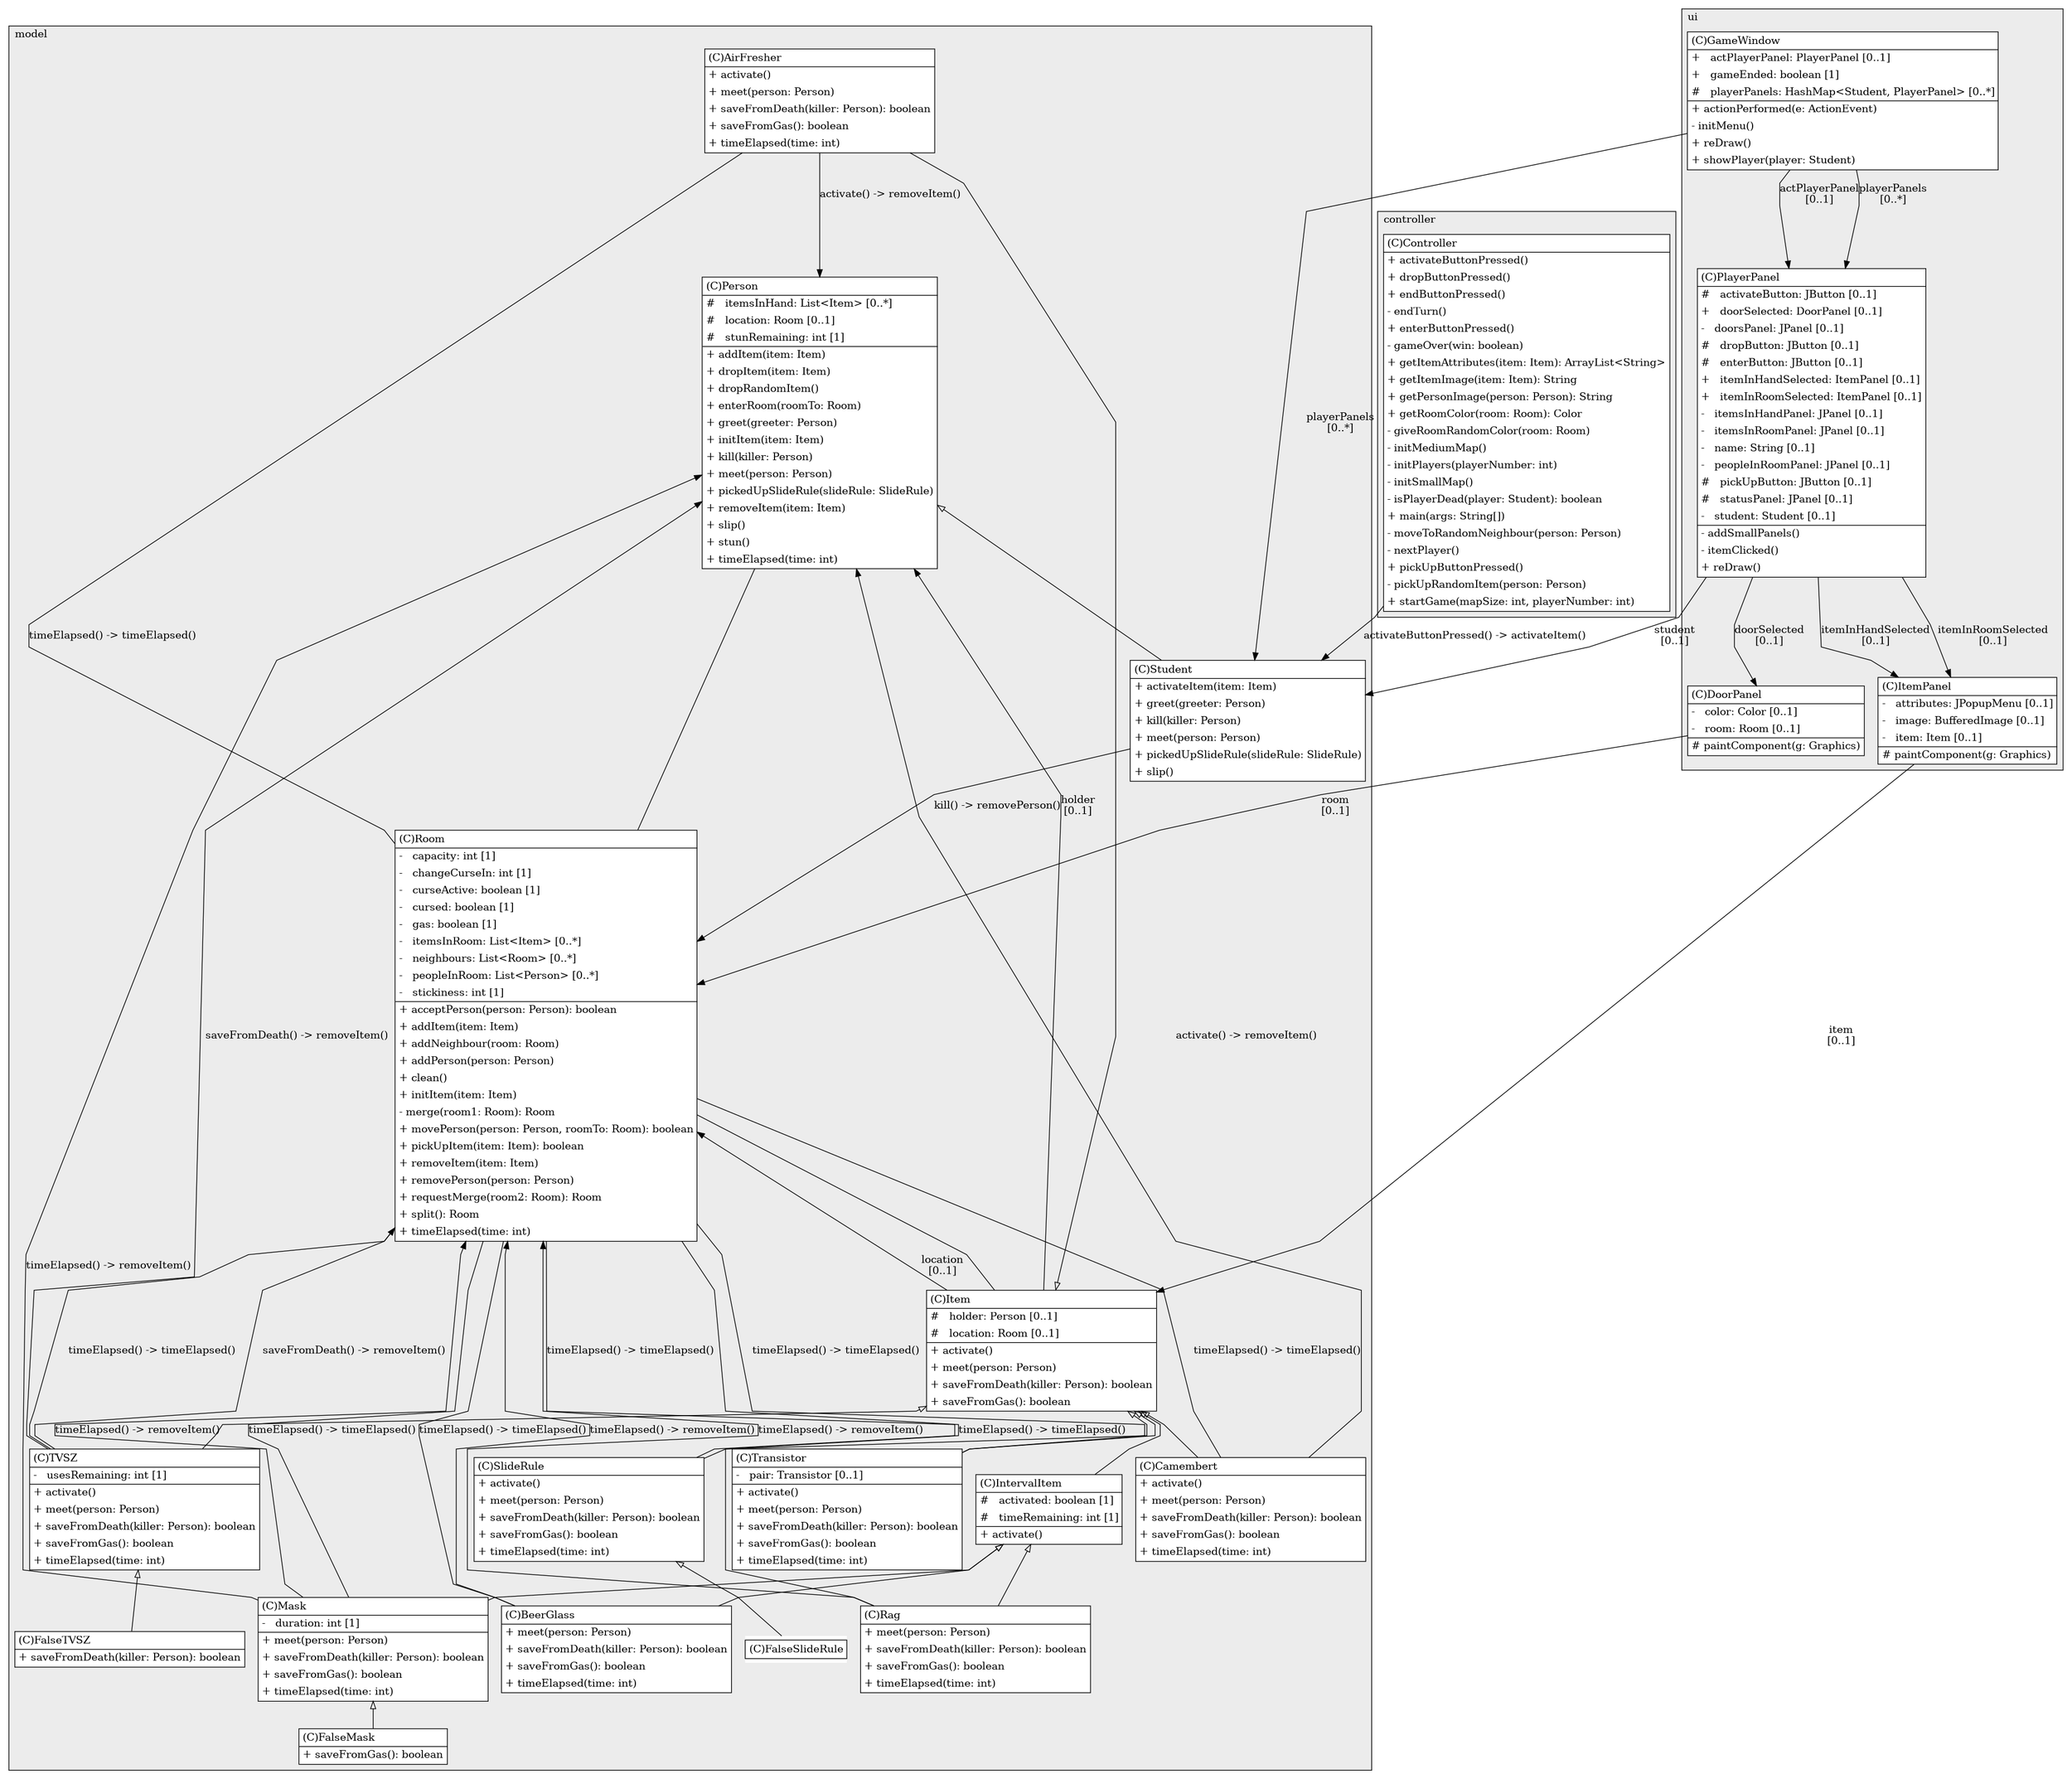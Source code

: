 @startuml

/' diagram meta data start
config=StructureConfiguration;
{
  "projectClassification": {
    "searchMode": "OpenProject", // OpenProject, AllProjects
    "includedProjects": "",
    "pathEndKeywords": "*.impl",
    "isClientPath": "",
    "isClientName": "",
    "isTestPath": "",
    "isTestName": "",
    "isMappingPath": "",
    "isMappingName": "",
    "isDataAccessPath": "",
    "isDataAccessName": "",
    "isDataStructurePath": "",
    "isDataStructureName": "",
    "isInterfaceStructuresPath": "",
    "isInterfaceStructuresName": "",
    "isEntryPointPath": "",
    "isEntryPointName": "",
    "treatFinalFieldsAsMandatory": false
  },
  "graphRestriction": {
    "classPackageExcludeFilter": "",
    "classPackageIncludeFilter": "",
    "classNameExcludeFilter": "",
    "classNameIncludeFilter": "",
    "methodNameExcludeFilter": "",
    "methodNameIncludeFilter": "",
    "removeByInheritance": "", // inheritance/annotation based filtering is done in a second step
    "removeByAnnotation": "",
    "removeByClassPackage": "", // cleanup the graph after inheritance/annotation based filtering is done
    "removeByClassName": "",
    "cutMappings": false,
    "cutEnum": true,
    "cutTests": true,
    "cutClient": true,
    "cutDataAccess": false,
    "cutInterfaceStructures": false,
    "cutDataStructures": false,
    "cutGetterAndSetter": true,
    "cutConstructors": true
  },
  "graphTraversal": {
    "forwardDepth": 6,
    "backwardDepth": 6,
    "classPackageExcludeFilter": "",
    "classPackageIncludeFilter": "",
    "classNameExcludeFilter": "",
    "classNameIncludeFilter": "",
    "methodNameExcludeFilter": "",
    "methodNameIncludeFilter": "",
    "hideMappings": false,
    "hideDataStructures": false,
    "hidePrivateMethods": true,
    "hideInterfaceCalls": true, // indirection: implementation -> interface (is hidden) -> implementation
    "onlyShowApplicationEntryPoints": false, // root node is included
    "useMethodCallsForStructureDiagram": "ForwardOnly" // ForwardOnly, BothDirections, No
  },
  "details": {
    "aggregation": "GroupByClass", // ByClass, GroupByClass, None
    "showClassGenericTypes": true,
    "showMethods": true,
    "showMethodParameterNames": true,
    "showMethodParameterTypes": true,
    "showMethodReturnType": true,
    "showPackageLevels": 2,
    "showDetailedClassStructure": true
  },
  "rootClass": "controller.Controller",
  "extensionCallbackMethod": "" // qualified.class.name#methodName - signature: public static String method(String)
}
diagram meta data end '/



digraph g {
    rankdir="TB"
    splines=polyline
    

'nodes 
subgraph cluster_104069929 { 
   	label=model
	labeljust=l
	fillcolor="#ececec"
	style=filled
   
   AirFresher104069929[
	label=<<TABLE BORDER="1" CELLBORDER="0" CELLPADDING="4" CELLSPACING="0">
<TR><TD ALIGN="LEFT" >(C)AirFresher</TD></TR>
<HR/>
<TR><TD ALIGN="LEFT" >+ activate()</TD></TR>
<TR><TD ALIGN="LEFT" >+ meet(person: Person)</TD></TR>
<TR><TD ALIGN="LEFT" >+ saveFromDeath(killer: Person): boolean</TD></TR>
<TR><TD ALIGN="LEFT" >+ saveFromGas(): boolean</TD></TR>
<TR><TD ALIGN="LEFT" >+ timeElapsed(time: int)</TD></TR>
</TABLE>>
	style=filled
	margin=0
	shape=plaintext
	fillcolor="#FFFFFF"
];

BeerGlass104069929[
	label=<<TABLE BORDER="1" CELLBORDER="0" CELLPADDING="4" CELLSPACING="0">
<TR><TD ALIGN="LEFT" >(C)BeerGlass</TD></TR>
<HR/>
<TR><TD ALIGN="LEFT" >+ meet(person: Person)</TD></TR>
<TR><TD ALIGN="LEFT" >+ saveFromDeath(killer: Person): boolean</TD></TR>
<TR><TD ALIGN="LEFT" >+ saveFromGas(): boolean</TD></TR>
<TR><TD ALIGN="LEFT" >+ timeElapsed(time: int)</TD></TR>
</TABLE>>
	style=filled
	margin=0
	shape=plaintext
	fillcolor="#FFFFFF"
];

Camembert104069929[
	label=<<TABLE BORDER="1" CELLBORDER="0" CELLPADDING="4" CELLSPACING="0">
<TR><TD ALIGN="LEFT" >(C)Camembert</TD></TR>
<HR/>
<TR><TD ALIGN="LEFT" >+ activate()</TD></TR>
<TR><TD ALIGN="LEFT" >+ meet(person: Person)</TD></TR>
<TR><TD ALIGN="LEFT" >+ saveFromDeath(killer: Person): boolean</TD></TR>
<TR><TD ALIGN="LEFT" >+ saveFromGas(): boolean</TD></TR>
<TR><TD ALIGN="LEFT" >+ timeElapsed(time: int)</TD></TR>
</TABLE>>
	style=filled
	margin=0
	shape=plaintext
	fillcolor="#FFFFFF"
];

FalseMask104069929[
	label=<<TABLE BORDER="1" CELLBORDER="0" CELLPADDING="4" CELLSPACING="0">
<TR><TD ALIGN="LEFT" >(C)FalseMask</TD></TR>
<HR/>
<TR><TD ALIGN="LEFT" >+ saveFromGas(): boolean</TD></TR>
</TABLE>>
	style=filled
	margin=0
	shape=plaintext
	fillcolor="#FFFFFF"
];

FalseSlideRule104069929[
	label=<<TABLE BORDER="1" CELLBORDER="0" CELLPADDING="4" CELLSPACING="0">
<TR><TD ALIGN="LEFT" >(C)FalseSlideRule</TD></TR>
</TABLE>>
	style=filled
	margin=0
	shape=plaintext
	fillcolor="#FFFFFF"
];

FalseTVSZ104069929[
	label=<<TABLE BORDER="1" CELLBORDER="0" CELLPADDING="4" CELLSPACING="0">
<TR><TD ALIGN="LEFT" >(C)FalseTVSZ</TD></TR>
<HR/>
<TR><TD ALIGN="LEFT" >+ saveFromDeath(killer: Person): boolean</TD></TR>
</TABLE>>
	style=filled
	margin=0
	shape=plaintext
	fillcolor="#FFFFFF"
];

IntervalItem104069929[
	label=<<TABLE BORDER="1" CELLBORDER="0" CELLPADDING="4" CELLSPACING="0">
<TR><TD ALIGN="LEFT" >(C)IntervalItem</TD></TR>
<HR/>
<TR><TD ALIGN="LEFT" >#   activated: boolean [1]</TD></TR>
<TR><TD ALIGN="LEFT" >#   timeRemaining: int [1]</TD></TR>
<HR/>
<TR><TD ALIGN="LEFT" >+ activate()</TD></TR>
</TABLE>>
	style=filled
	margin=0
	shape=plaintext
	fillcolor="#FFFFFF"
];

Item104069929[
	label=<<TABLE BORDER="1" CELLBORDER="0" CELLPADDING="4" CELLSPACING="0">
<TR><TD ALIGN="LEFT" >(C)Item</TD></TR>
<HR/>
<TR><TD ALIGN="LEFT" >#   holder: Person [0..1]</TD></TR>
<TR><TD ALIGN="LEFT" >#   location: Room [0..1]</TD></TR>
<HR/>
<TR><TD ALIGN="LEFT" >+ activate()</TD></TR>
<TR><TD ALIGN="LEFT" >+ meet(person: Person)</TD></TR>
<TR><TD ALIGN="LEFT" >+ saveFromDeath(killer: Person): boolean</TD></TR>
<TR><TD ALIGN="LEFT" >+ saveFromGas(): boolean</TD></TR>
</TABLE>>
	style=filled
	margin=0
	shape=plaintext
	fillcolor="#FFFFFF"
];

Mask104069929[
	label=<<TABLE BORDER="1" CELLBORDER="0" CELLPADDING="4" CELLSPACING="0">
<TR><TD ALIGN="LEFT" >(C)Mask</TD></TR>
<HR/>
<TR><TD ALIGN="LEFT" >-   duration: int [1]</TD></TR>
<HR/>
<TR><TD ALIGN="LEFT" >+ meet(person: Person)</TD></TR>
<TR><TD ALIGN="LEFT" >+ saveFromDeath(killer: Person): boolean</TD></TR>
<TR><TD ALIGN="LEFT" >+ saveFromGas(): boolean</TD></TR>
<TR><TD ALIGN="LEFT" >+ timeElapsed(time: int)</TD></TR>
</TABLE>>
	style=filled
	margin=0
	shape=plaintext
	fillcolor="#FFFFFF"
];

Person104069929[
	label=<<TABLE BORDER="1" CELLBORDER="0" CELLPADDING="4" CELLSPACING="0">
<TR><TD ALIGN="LEFT" >(C)Person</TD></TR>
<HR/>
<TR><TD ALIGN="LEFT" >#   itemsInHand: List&lt;Item&gt; [0..*]</TD></TR>
<TR><TD ALIGN="LEFT" >#   location: Room [0..1]</TD></TR>
<TR><TD ALIGN="LEFT" >#   stunRemaining: int [1]</TD></TR>
<HR/>
<TR><TD ALIGN="LEFT" >+ addItem(item: Item)</TD></TR>
<TR><TD ALIGN="LEFT" >+ dropItem(item: Item)</TD></TR>
<TR><TD ALIGN="LEFT" >+ dropRandomItem()</TD></TR>
<TR><TD ALIGN="LEFT" >+ enterRoom(roomTo: Room)</TD></TR>
<TR><TD ALIGN="LEFT" >+ greet(greeter: Person)</TD></TR>
<TR><TD ALIGN="LEFT" >+ initItem(item: Item)</TD></TR>
<TR><TD ALIGN="LEFT" >+ kill(killer: Person)</TD></TR>
<TR><TD ALIGN="LEFT" >+ meet(person: Person)</TD></TR>
<TR><TD ALIGN="LEFT" >+ pickedUpSlideRule(slideRule: SlideRule)</TD></TR>
<TR><TD ALIGN="LEFT" >+ removeItem(item: Item)</TD></TR>
<TR><TD ALIGN="LEFT" >+ slip()</TD></TR>
<TR><TD ALIGN="LEFT" >+ stun()</TD></TR>
<TR><TD ALIGN="LEFT" >+ timeElapsed(time: int)</TD></TR>
</TABLE>>
	style=filled
	margin=0
	shape=plaintext
	fillcolor="#FFFFFF"
];

Rag104069929[
	label=<<TABLE BORDER="1" CELLBORDER="0" CELLPADDING="4" CELLSPACING="0">
<TR><TD ALIGN="LEFT" >(C)Rag</TD></TR>
<HR/>
<TR><TD ALIGN="LEFT" >+ meet(person: Person)</TD></TR>
<TR><TD ALIGN="LEFT" >+ saveFromDeath(killer: Person): boolean</TD></TR>
<TR><TD ALIGN="LEFT" >+ saveFromGas(): boolean</TD></TR>
<TR><TD ALIGN="LEFT" >+ timeElapsed(time: int)</TD></TR>
</TABLE>>
	style=filled
	margin=0
	shape=plaintext
	fillcolor="#FFFFFF"
];

Room104069929[
	label=<<TABLE BORDER="1" CELLBORDER="0" CELLPADDING="4" CELLSPACING="0">
<TR><TD ALIGN="LEFT" >(C)Room</TD></TR>
<HR/>
<TR><TD ALIGN="LEFT" >-   capacity: int [1]</TD></TR>
<TR><TD ALIGN="LEFT" >-   changeCurseIn: int [1]</TD></TR>
<TR><TD ALIGN="LEFT" >-   curseActive: boolean [1]</TD></TR>
<TR><TD ALIGN="LEFT" >-   cursed: boolean [1]</TD></TR>
<TR><TD ALIGN="LEFT" >-   gas: boolean [1]</TD></TR>
<TR><TD ALIGN="LEFT" >-   itemsInRoom: List&lt;Item&gt; [0..*]</TD></TR>
<TR><TD ALIGN="LEFT" >-   neighbours: List&lt;Room&gt; [0..*]</TD></TR>
<TR><TD ALIGN="LEFT" >-   peopleInRoom: List&lt;Person&gt; [0..*]</TD></TR>
<TR><TD ALIGN="LEFT" >-   stickiness: int [1]</TD></TR>
<HR/>
<TR><TD ALIGN="LEFT" >+ acceptPerson(person: Person): boolean</TD></TR>
<TR><TD ALIGN="LEFT" >+ addItem(item: Item)</TD></TR>
<TR><TD ALIGN="LEFT" >+ addNeighbour(room: Room)</TD></TR>
<TR><TD ALIGN="LEFT" >+ addPerson(person: Person)</TD></TR>
<TR><TD ALIGN="LEFT" >+ clean()</TD></TR>
<TR><TD ALIGN="LEFT" >+ initItem(item: Item)</TD></TR>
<TR><TD ALIGN="LEFT" >- merge(room1: Room): Room</TD></TR>
<TR><TD ALIGN="LEFT" >+ movePerson(person: Person, roomTo: Room): boolean</TD></TR>
<TR><TD ALIGN="LEFT" >+ pickUpItem(item: Item): boolean</TD></TR>
<TR><TD ALIGN="LEFT" >+ removeItem(item: Item)</TD></TR>
<TR><TD ALIGN="LEFT" >+ removePerson(person: Person)</TD></TR>
<TR><TD ALIGN="LEFT" >+ requestMerge(room2: Room): Room</TD></TR>
<TR><TD ALIGN="LEFT" >+ split(): Room</TD></TR>
<TR><TD ALIGN="LEFT" >+ timeElapsed(time: int)</TD></TR>
</TABLE>>
	style=filled
	margin=0
	shape=plaintext
	fillcolor="#FFFFFF"
];

SlideRule104069929[
	label=<<TABLE BORDER="1" CELLBORDER="0" CELLPADDING="4" CELLSPACING="0">
<TR><TD ALIGN="LEFT" >(C)SlideRule</TD></TR>
<HR/>
<TR><TD ALIGN="LEFT" >+ activate()</TD></TR>
<TR><TD ALIGN="LEFT" >+ meet(person: Person)</TD></TR>
<TR><TD ALIGN="LEFT" >+ saveFromDeath(killer: Person): boolean</TD></TR>
<TR><TD ALIGN="LEFT" >+ saveFromGas(): boolean</TD></TR>
<TR><TD ALIGN="LEFT" >+ timeElapsed(time: int)</TD></TR>
</TABLE>>
	style=filled
	margin=0
	shape=plaintext
	fillcolor="#FFFFFF"
];

Student104069929[
	label=<<TABLE BORDER="1" CELLBORDER="0" CELLPADDING="4" CELLSPACING="0">
<TR><TD ALIGN="LEFT" >(C)Student</TD></TR>
<HR/>
<TR><TD ALIGN="LEFT" >+ activateItem(item: Item)</TD></TR>
<TR><TD ALIGN="LEFT" >+ greet(greeter: Person)</TD></TR>
<TR><TD ALIGN="LEFT" >+ kill(killer: Person)</TD></TR>
<TR><TD ALIGN="LEFT" >+ meet(person: Person)</TD></TR>
<TR><TD ALIGN="LEFT" >+ pickedUpSlideRule(slideRule: SlideRule)</TD></TR>
<TR><TD ALIGN="LEFT" >+ slip()</TD></TR>
</TABLE>>
	style=filled
	margin=0
	shape=plaintext
	fillcolor="#FFFFFF"
];

TVSZ104069929[
	label=<<TABLE BORDER="1" CELLBORDER="0" CELLPADDING="4" CELLSPACING="0">
<TR><TD ALIGN="LEFT" >(C)TVSZ</TD></TR>
<HR/>
<TR><TD ALIGN="LEFT" >-   usesRemaining: int [1]</TD></TR>
<HR/>
<TR><TD ALIGN="LEFT" >+ activate()</TD></TR>
<TR><TD ALIGN="LEFT" >+ meet(person: Person)</TD></TR>
<TR><TD ALIGN="LEFT" >+ saveFromDeath(killer: Person): boolean</TD></TR>
<TR><TD ALIGN="LEFT" >+ saveFromGas(): boolean</TD></TR>
<TR><TD ALIGN="LEFT" >+ timeElapsed(time: int)</TD></TR>
</TABLE>>
	style=filled
	margin=0
	shape=plaintext
	fillcolor="#FFFFFF"
];

Transistor104069929[
	label=<<TABLE BORDER="1" CELLBORDER="0" CELLPADDING="4" CELLSPACING="0">
<TR><TD ALIGN="LEFT" >(C)Transistor</TD></TR>
<HR/>
<TR><TD ALIGN="LEFT" >-   pair: Transistor [0..1]</TD></TR>
<HR/>
<TR><TD ALIGN="LEFT" >+ activate()</TD></TR>
<TR><TD ALIGN="LEFT" >+ meet(person: Person)</TD></TR>
<TR><TD ALIGN="LEFT" >+ saveFromDeath(killer: Person): boolean</TD></TR>
<TR><TD ALIGN="LEFT" >+ saveFromGas(): boolean</TD></TR>
<TR><TD ALIGN="LEFT" >+ timeElapsed(time: int)</TD></TR>
</TABLE>>
	style=filled
	margin=0
	shape=plaintext
	fillcolor="#FFFFFF"
];
} 

subgraph cluster_3732 { 
   	label=ui
	labeljust=l
	fillcolor="#ececec"
	style=filled
   
   DoorPanel3732[
	label=<<TABLE BORDER="1" CELLBORDER="0" CELLPADDING="4" CELLSPACING="0">
<TR><TD ALIGN="LEFT" >(C)DoorPanel</TD></TR>
<HR/>
<TR><TD ALIGN="LEFT" >-   color: Color [0..1]</TD></TR>
<TR><TD ALIGN="LEFT" >-   room: Room [0..1]</TD></TR>
<HR/>
<TR><TD ALIGN="LEFT" ># paintComponent(g: Graphics)</TD></TR>
</TABLE>>
	style=filled
	margin=0
	shape=plaintext
	fillcolor="#FFFFFF"
];

GameWindow3732[
	label=<<TABLE BORDER="1" CELLBORDER="0" CELLPADDING="4" CELLSPACING="0">
<TR><TD ALIGN="LEFT" >(C)GameWindow</TD></TR>
<HR/>
<TR><TD ALIGN="LEFT" >+   actPlayerPanel: PlayerPanel [0..1]</TD></TR>
<TR><TD ALIGN="LEFT" >+   gameEnded: boolean [1]</TD></TR>
<TR><TD ALIGN="LEFT" >#   playerPanels: HashMap&lt;Student, PlayerPanel&gt; [0..*]</TD></TR>
<HR/>
<TR><TD ALIGN="LEFT" >+ actionPerformed(e: ActionEvent)</TD></TR>
<TR><TD ALIGN="LEFT" >- initMenu()</TD></TR>
<TR><TD ALIGN="LEFT" >+ reDraw()</TD></TR>
<TR><TD ALIGN="LEFT" >+ showPlayer(player: Student)</TD></TR>
</TABLE>>
	style=filled
	margin=0
	shape=plaintext
	fillcolor="#FFFFFF"
];

ItemPanel3732[
	label=<<TABLE BORDER="1" CELLBORDER="0" CELLPADDING="4" CELLSPACING="0">
<TR><TD ALIGN="LEFT" >(C)ItemPanel</TD></TR>
<HR/>
<TR><TD ALIGN="LEFT" >-   attributes: JPopupMenu [0..1]</TD></TR>
<TR><TD ALIGN="LEFT" >-   image: BufferedImage [0..1]</TD></TR>
<TR><TD ALIGN="LEFT" >-   item: Item [0..1]</TD></TR>
<HR/>
<TR><TD ALIGN="LEFT" ># paintComponent(g: Graphics)</TD></TR>
</TABLE>>
	style=filled
	margin=0
	shape=plaintext
	fillcolor="#FFFFFF"
];

PlayerPanel3732[
	label=<<TABLE BORDER="1" CELLBORDER="0" CELLPADDING="4" CELLSPACING="0">
<TR><TD ALIGN="LEFT" >(C)PlayerPanel</TD></TR>
<HR/>
<TR><TD ALIGN="LEFT" >#   activateButton: JButton [0..1]</TD></TR>
<TR><TD ALIGN="LEFT" >+   doorSelected: DoorPanel [0..1]</TD></TR>
<TR><TD ALIGN="LEFT" >-   doorsPanel: JPanel [0..1]</TD></TR>
<TR><TD ALIGN="LEFT" >#   dropButton: JButton [0..1]</TD></TR>
<TR><TD ALIGN="LEFT" >#   enterButton: JButton [0..1]</TD></TR>
<TR><TD ALIGN="LEFT" >+   itemInHandSelected: ItemPanel [0..1]</TD></TR>
<TR><TD ALIGN="LEFT" >+   itemInRoomSelected: ItemPanel [0..1]</TD></TR>
<TR><TD ALIGN="LEFT" >-   itemsInHandPanel: JPanel [0..1]</TD></TR>
<TR><TD ALIGN="LEFT" >-   itemsInRoomPanel: JPanel [0..1]</TD></TR>
<TR><TD ALIGN="LEFT" >-   name: String [0..1]</TD></TR>
<TR><TD ALIGN="LEFT" >-   peopleInRoomPanel: JPanel [0..1]</TD></TR>
<TR><TD ALIGN="LEFT" >#   pickUpButton: JButton [0..1]</TD></TR>
<TR><TD ALIGN="LEFT" >#   statusPanel: JPanel [0..1]</TD></TR>
<TR><TD ALIGN="LEFT" >-   student: Student [0..1]</TD></TR>
<HR/>
<TR><TD ALIGN="LEFT" >- addSmallPanels()</TD></TR>
<TR><TD ALIGN="LEFT" >- itemClicked()</TD></TR>
<TR><TD ALIGN="LEFT" >+ reDraw()</TD></TR>
</TABLE>>
	style=filled
	margin=0
	shape=plaintext
	fillcolor="#FFFFFF"
];
} 

subgraph cluster_637428636 { 
   	label=controller
	labeljust=l
	fillcolor="#ececec"
	style=filled
   
   Controller637428636[
	label=<<TABLE BORDER="1" CELLBORDER="0" CELLPADDING="4" CELLSPACING="0">
<TR><TD ALIGN="LEFT" >(C)Controller</TD></TR>
<HR/>
<TR><TD ALIGN="LEFT" >+ activateButtonPressed()</TD></TR>
<TR><TD ALIGN="LEFT" >+ dropButtonPressed()</TD></TR>
<TR><TD ALIGN="LEFT" >+ endButtonPressed()</TD></TR>
<TR><TD ALIGN="LEFT" >- endTurn()</TD></TR>
<TR><TD ALIGN="LEFT" >+ enterButtonPressed()</TD></TR>
<TR><TD ALIGN="LEFT" >- gameOver(win: boolean)</TD></TR>
<TR><TD ALIGN="LEFT" >+ getItemAttributes(item: Item): ArrayList&lt;String&gt;</TD></TR>
<TR><TD ALIGN="LEFT" >+ getItemImage(item: Item): String</TD></TR>
<TR><TD ALIGN="LEFT" >+ getPersonImage(person: Person): String</TD></TR>
<TR><TD ALIGN="LEFT" >+ getRoomColor(room: Room): Color</TD></TR>
<TR><TD ALIGN="LEFT" >- giveRoomRandomColor(room: Room)</TD></TR>
<TR><TD ALIGN="LEFT" >- initMediumMap()</TD></TR>
<TR><TD ALIGN="LEFT" >- initPlayers(playerNumber: int)</TD></TR>
<TR><TD ALIGN="LEFT" >- initSmallMap()</TD></TR>
<TR><TD ALIGN="LEFT" >- isPlayerDead(player: Student): boolean</TD></TR>
<TR><TD ALIGN="LEFT" >+ main(args: String[])</TD></TR>
<TR><TD ALIGN="LEFT" >- moveToRandomNeighbour(person: Person)</TD></TR>
<TR><TD ALIGN="LEFT" >- nextPlayer()</TD></TR>
<TR><TD ALIGN="LEFT" >+ pickUpButtonPressed()</TD></TR>
<TR><TD ALIGN="LEFT" >- pickUpRandomItem(person: Person)</TD></TR>
<TR><TD ALIGN="LEFT" >+ startGame(mapSize: int, playerNumber: int)</TD></TR>
</TABLE>>
	style=filled
	margin=0
	shape=plaintext
	fillcolor="#FFFFFF"
];
} 

'edges    
AirFresher104069929 -> Person104069929[label="activate() -> removeItem()"];
BeerGlass104069929 -> Room104069929[label="timeElapsed() -> removeItem()"];
Camembert104069929 -> Person104069929[label="activate() -> removeItem()"];
Controller637428636 -> Student104069929[label="activateButtonPressed() -> activateItem()"];
DoorPanel3732 -> Room104069929[label="room
[0..1]"];
GameWindow3732 -> PlayerPanel3732[label="actPlayerPanel
[0..1]"];
GameWindow3732 -> PlayerPanel3732[label="playerPanels
[0..*]"];
GameWindow3732 -> Student104069929[label="playerPanels
[0..*]"];
IntervalItem104069929 -> BeerGlass104069929[arrowhead=none, arrowtail=empty, dir=both];
IntervalItem104069929 -> Mask104069929[arrowhead=none, arrowtail=empty, dir=both];
IntervalItem104069929 -> Rag104069929[arrowhead=none, arrowtail=empty, dir=both];
Item104069929 -> AirFresher104069929[arrowhead=none, arrowtail=empty, dir=both];
Item104069929 -> Camembert104069929[arrowhead=none, arrowtail=empty, dir=both];
Item104069929 -> IntervalItem104069929[arrowhead=none, arrowtail=empty, dir=both];
Item104069929 -> Person104069929[label="holder
[0..1]"];
Item104069929 -> Room104069929[label="location
[0..1]"];
Item104069929 -> SlideRule104069929[arrowhead=none, arrowtail=empty, dir=both];
Item104069929 -> TVSZ104069929[arrowhead=none, arrowtail=empty, dir=both];
Item104069929 -> Transistor104069929[arrowhead=none, arrowtail=empty, dir=both];
ItemPanel3732 -> Item104069929[label="item
[0..1]"];
Mask104069929 -> FalseMask104069929[arrowhead=none, arrowtail=empty, dir=both];
Mask104069929 -> Person104069929[label="timeElapsed() -> removeItem()"];
Mask104069929 -> Room104069929[label="timeElapsed() -> removeItem()"];
Person104069929 -> Student104069929[arrowhead=none, arrowtail=empty, dir=both];
PlayerPanel3732 -> DoorPanel3732[label="doorSelected
[0..1]"];
PlayerPanel3732 -> ItemPanel3732[label="itemInHandSelected
[0..1]"];
PlayerPanel3732 -> ItemPanel3732[label="itemInRoomSelected
[0..1]"];
PlayerPanel3732 -> Student104069929[label="student
[0..1]"];
Rag104069929 -> Room104069929[label="timeElapsed() -> removeItem()"];
Room104069929 -> AirFresher104069929[label="timeElapsed() -> timeElapsed()", arrowhead=none];
Room104069929 -> BeerGlass104069929[label="timeElapsed() -> timeElapsed()", arrowhead=none];
Room104069929 -> Camembert104069929[label="timeElapsed() -> timeElapsed()", arrowhead=none];
Room104069929 -> Item104069929[arrowhead=none];
Room104069929 -> Mask104069929[label="timeElapsed() -> timeElapsed()", arrowhead=none];
Room104069929 -> Person104069929[arrowhead=none];
Room104069929 -> Rag104069929[label="timeElapsed() -> timeElapsed()", arrowhead=none];
Room104069929 -> SlideRule104069929[label="timeElapsed() -> timeElapsed()", arrowhead=none];
Room104069929 -> TVSZ104069929[label="timeElapsed() -> timeElapsed()", arrowhead=none];
Room104069929 -> Transistor104069929[label="timeElapsed() -> timeElapsed()", arrowhead=none];
SlideRule104069929 -> FalseSlideRule104069929[arrowhead=none, arrowtail=empty, dir=both];
Student104069929 -> Room104069929[label="kill() -> removePerson()"];
TVSZ104069929 -> FalseTVSZ104069929[arrowhead=none, arrowtail=empty, dir=both];
TVSZ104069929 -> Person104069929[label="saveFromDeath() -> removeItem()"];
TVSZ104069929 -> Room104069929[label="saveFromDeath() -> removeItem()"];
    
}
@enduml